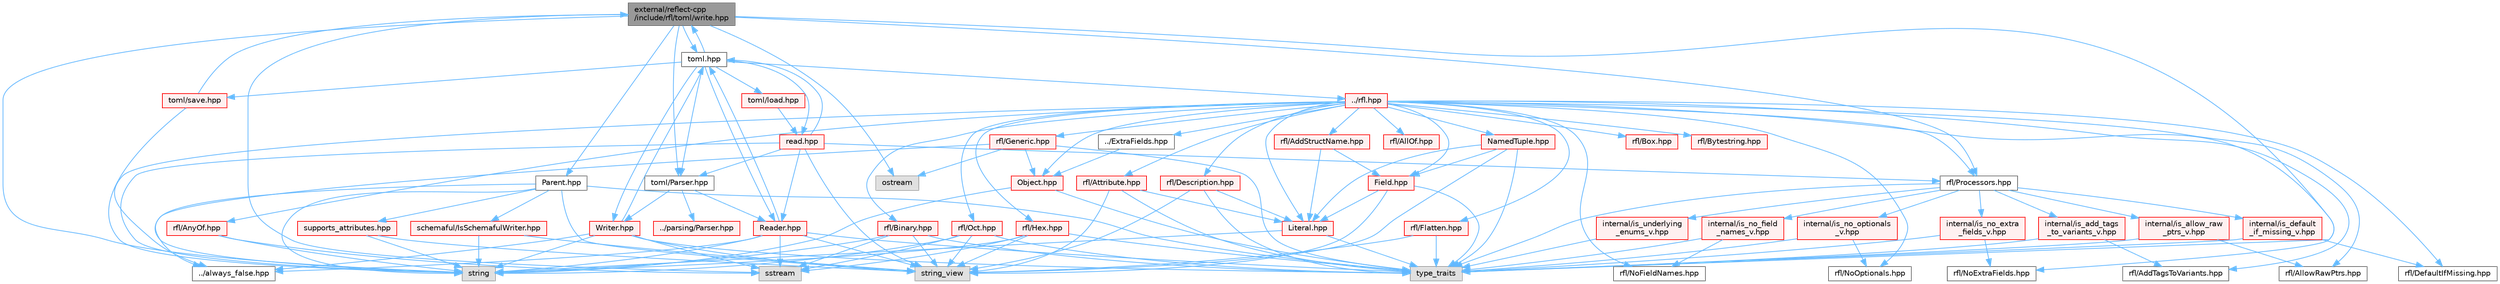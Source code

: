 digraph "external/reflect-cpp/include/rfl/toml/write.hpp"
{
 // LATEX_PDF_SIZE
  bgcolor="transparent";
  edge [fontname=Helvetica,fontsize=10,labelfontname=Helvetica,labelfontsize=10];
  node [fontname=Helvetica,fontsize=10,shape=box,height=0.2,width=0.4];
  Node1 [id="Node000001",label="external/reflect-cpp\l/include/rfl/toml/write.hpp",height=0.2,width=0.4,color="gray40", fillcolor="grey60", style="filled", fontcolor="black",tooltip=" "];
  Node1 -> Node2 [id="edge1_Node000001_Node000002",color="steelblue1",style="solid",tooltip=" "];
  Node2 [id="Node000002",label="ostream",height=0.2,width=0.4,color="grey60", fillcolor="#E0E0E0", style="filled",tooltip=" "];
  Node1 -> Node3 [id="edge2_Node000001_Node000003",color="steelblue1",style="solid",tooltip=" "];
  Node3 [id="Node000003",label="sstream",height=0.2,width=0.4,color="grey60", fillcolor="#E0E0E0", style="filled",tooltip=" "];
  Node1 -> Node4 [id="edge3_Node000001_Node000004",color="steelblue1",style="solid",tooltip=" "];
  Node4 [id="Node000004",label="string",height=0.2,width=0.4,color="grey60", fillcolor="#E0E0E0", style="filled",tooltip=" "];
  Node1 -> Node5 [id="edge4_Node000001_Node000005",color="steelblue1",style="solid",tooltip=" "];
  Node5 [id="Node000005",label="toml.hpp",height=0.2,width=0.4,color="grey40", fillcolor="white", style="filled",URL="$toml_8hpp.html",tooltip=" "];
  Node5 -> Node6 [id="edge5_Node000005_Node000006",color="steelblue1",style="solid",tooltip=" "];
  Node6 [id="Node000006",label="../rfl.hpp",height=0.2,width=0.4,color="red", fillcolor="#FFF0F0", style="filled",URL="$rfl_8hpp.html",tooltip=" "];
  Node6 -> Node7 [id="edge6_Node000006_Node000007",color="steelblue1",style="solid",tooltip=" "];
  Node7 [id="Node000007",label="rfl/AddStructName.hpp",height=0.2,width=0.4,color="red", fillcolor="#FFF0F0", style="filled",URL="$_add_struct_name_8hpp.html",tooltip=" "];
  Node7 -> Node9 [id="edge7_Node000007_Node000009",color="steelblue1",style="solid",tooltip=" "];
  Node9 [id="Node000009",label="Field.hpp",height=0.2,width=0.4,color="red", fillcolor="#FFF0F0", style="filled",URL="$_field_8hpp.html",tooltip=" "];
  Node9 -> Node11 [id="edge8_Node000009_Node000011",color="steelblue1",style="solid",tooltip=" "];
  Node11 [id="Node000011",label="string_view",height=0.2,width=0.4,color="grey60", fillcolor="#E0E0E0", style="filled",tooltip=" "];
  Node9 -> Node12 [id="edge9_Node000009_Node000012",color="steelblue1",style="solid",tooltip=" "];
  Node12 [id="Node000012",label="type_traits",height=0.2,width=0.4,color="grey60", fillcolor="#E0E0E0", style="filled",tooltip=" "];
  Node9 -> Node14 [id="edge10_Node000009_Node000014",color="steelblue1",style="solid",tooltip=" "];
  Node14 [id="Node000014",label="Literal.hpp",height=0.2,width=0.4,color="red", fillcolor="#FFF0F0", style="filled",URL="$_literal_8hpp.html",tooltip=" "];
  Node14 -> Node4 [id="edge11_Node000014_Node000004",color="steelblue1",style="solid",tooltip=" "];
  Node14 -> Node12 [id="edge12_Node000014_Node000012",color="steelblue1",style="solid",tooltip=" "];
  Node7 -> Node14 [id="edge13_Node000007_Node000014",color="steelblue1",style="solid",tooltip=" "];
  Node6 -> Node57 [id="edge14_Node000006_Node000057",color="steelblue1",style="solid",tooltip=" "];
  Node57 [id="Node000057",label="rfl/AddTagsToVariants.hpp",height=0.2,width=0.4,color="grey40", fillcolor="white", style="filled",URL="$_add_tags_to_variants_8hpp.html",tooltip=" "];
  Node6 -> Node58 [id="edge15_Node000006_Node000058",color="steelblue1",style="solid",tooltip=" "];
  Node58 [id="Node000058",label="rfl/AllOf.hpp",height=0.2,width=0.4,color="red", fillcolor="#FFF0F0", style="filled",URL="$_all_of_8hpp.html",tooltip=" "];
  Node6 -> Node67 [id="edge16_Node000006_Node000067",color="steelblue1",style="solid",tooltip=" "];
  Node67 [id="Node000067",label="rfl/AllowRawPtrs.hpp",height=0.2,width=0.4,color="grey40", fillcolor="white", style="filled",URL="$_allow_raw_ptrs_8hpp.html",tooltip=" "];
  Node6 -> Node68 [id="edge17_Node000006_Node000068",color="steelblue1",style="solid",tooltip=" "];
  Node68 [id="Node000068",label="rfl/AnyOf.hpp",height=0.2,width=0.4,color="red", fillcolor="#FFF0F0", style="filled",URL="$_any_of_8hpp.html",tooltip=" "];
  Node68 -> Node3 [id="edge18_Node000068_Node000003",color="steelblue1",style="solid",tooltip=" "];
  Node68 -> Node4 [id="edge19_Node000068_Node000004",color="steelblue1",style="solid",tooltip=" "];
  Node6 -> Node69 [id="edge20_Node000006_Node000069",color="steelblue1",style="solid",tooltip=" "];
  Node69 [id="Node000069",label="rfl/Attribute.hpp",height=0.2,width=0.4,color="red", fillcolor="#FFF0F0", style="filled",URL="$_attribute_8hpp.html",tooltip=" "];
  Node69 -> Node11 [id="edge21_Node000069_Node000011",color="steelblue1",style="solid",tooltip=" "];
  Node69 -> Node12 [id="edge22_Node000069_Node000012",color="steelblue1",style="solid",tooltip=" "];
  Node69 -> Node14 [id="edge23_Node000069_Node000014",color="steelblue1",style="solid",tooltip=" "];
  Node6 -> Node70 [id="edge24_Node000006_Node000070",color="steelblue1",style="solid",tooltip=" "];
  Node70 [id="Node000070",label="rfl/Binary.hpp",height=0.2,width=0.4,color="red", fillcolor="#FFF0F0", style="filled",URL="$_binary_8hpp.html",tooltip=" "];
  Node70 -> Node3 [id="edge25_Node000070_Node000003",color="steelblue1",style="solid",tooltip=" "];
  Node70 -> Node4 [id="edge26_Node000070_Node000004",color="steelblue1",style="solid",tooltip=" "];
  Node70 -> Node11 [id="edge27_Node000070_Node000011",color="steelblue1",style="solid",tooltip=" "];
  Node70 -> Node12 [id="edge28_Node000070_Node000012",color="steelblue1",style="solid",tooltip=" "];
  Node6 -> Node72 [id="edge29_Node000006_Node000072",color="steelblue1",style="solid",tooltip=" "];
  Node72 [id="Node000072",label="rfl/Box.hpp",height=0.2,width=0.4,color="red", fillcolor="#FFF0F0", style="filled",URL="$_box_8hpp.html",tooltip=" "];
  Node6 -> Node73 [id="edge30_Node000006_Node000073",color="steelblue1",style="solid",tooltip=" "];
  Node73 [id="Node000073",label="rfl/Bytestring.hpp",height=0.2,width=0.4,color="red", fillcolor="#FFF0F0", style="filled",URL="$_bytestring_8hpp.html",tooltip=" "];
  Node6 -> Node74 [id="edge31_Node000006_Node000074",color="steelblue1",style="solid",tooltip=" "];
  Node74 [id="Node000074",label="rfl/DefaultIfMissing.hpp",height=0.2,width=0.4,color="grey40", fillcolor="white", style="filled",URL="$_default_if_missing_8hpp.html",tooltip=" "];
  Node6 -> Node75 [id="edge32_Node000006_Node000075",color="steelblue1",style="solid",tooltip=" "];
  Node75 [id="Node000075",label="rfl/Description.hpp",height=0.2,width=0.4,color="red", fillcolor="#FFF0F0", style="filled",URL="$_description_8hpp.html",tooltip=" "];
  Node75 -> Node11 [id="edge33_Node000075_Node000011",color="steelblue1",style="solid",tooltip=" "];
  Node75 -> Node12 [id="edge34_Node000075_Node000012",color="steelblue1",style="solid",tooltip=" "];
  Node75 -> Node14 [id="edge35_Node000075_Node000014",color="steelblue1",style="solid",tooltip=" "];
  Node6 -> Node51 [id="edge36_Node000006_Node000051",color="steelblue1",style="solid",tooltip=" "];
  Node51 [id="Node000051",label="../ExtraFields.hpp",height=0.2,width=0.4,color="grey40", fillcolor="white", style="filled",URL="$_extra_fields_8hpp.html",tooltip=" "];
  Node51 -> Node52 [id="edge37_Node000051_Node000052",color="steelblue1",style="solid",tooltip=" "];
  Node52 [id="Node000052",label="Object.hpp",height=0.2,width=0.4,color="red", fillcolor="#FFF0F0", style="filled",URL="$_object_8hpp.html",tooltip=" "];
  Node52 -> Node4 [id="edge38_Node000052_Node000004",color="steelblue1",style="solid",tooltip=" "];
  Node52 -> Node12 [id="edge39_Node000052_Node000012",color="steelblue1",style="solid",tooltip=" "];
  Node6 -> Node9 [id="edge40_Node000006_Node000009",color="steelblue1",style="solid",tooltip=" "];
  Node6 -> Node76 [id="edge41_Node000006_Node000076",color="steelblue1",style="solid",tooltip=" "];
  Node76 [id="Node000076",label="rfl/Flatten.hpp",height=0.2,width=0.4,color="red", fillcolor="#FFF0F0", style="filled",URL="$_flatten_8hpp.html",tooltip=" "];
  Node76 -> Node11 [id="edge42_Node000076_Node000011",color="steelblue1",style="solid",tooltip=" "];
  Node76 -> Node12 [id="edge43_Node000076_Node000012",color="steelblue1",style="solid",tooltip=" "];
  Node6 -> Node77 [id="edge44_Node000006_Node000077",color="steelblue1",style="solid",tooltip=" "];
  Node77 [id="Node000077",label="rfl/Generic.hpp",height=0.2,width=0.4,color="red", fillcolor="#FFF0F0", style="filled",URL="$_generic_8hpp.html",tooltip=" "];
  Node77 -> Node2 [id="edge45_Node000077_Node000002",color="steelblue1",style="solid",tooltip=" "];
  Node77 -> Node4 [id="edge46_Node000077_Node000004",color="steelblue1",style="solid",tooltip=" "];
  Node77 -> Node12 [id="edge47_Node000077_Node000012",color="steelblue1",style="solid",tooltip=" "];
  Node77 -> Node52 [id="edge48_Node000077_Node000052",color="steelblue1",style="solid",tooltip=" "];
  Node6 -> Node78 [id="edge49_Node000006_Node000078",color="steelblue1",style="solid",tooltip=" "];
  Node78 [id="Node000078",label="rfl/Hex.hpp",height=0.2,width=0.4,color="red", fillcolor="#FFF0F0", style="filled",URL="$_hex_8hpp.html",tooltip=" "];
  Node78 -> Node3 [id="edge50_Node000078_Node000003",color="steelblue1",style="solid",tooltip=" "];
  Node78 -> Node4 [id="edge51_Node000078_Node000004",color="steelblue1",style="solid",tooltip=" "];
  Node78 -> Node11 [id="edge52_Node000078_Node000011",color="steelblue1",style="solid",tooltip=" "];
  Node78 -> Node12 [id="edge53_Node000078_Node000012",color="steelblue1",style="solid",tooltip=" "];
  Node6 -> Node14 [id="edge54_Node000006_Node000014",color="steelblue1",style="solid",tooltip=" "];
  Node6 -> Node45 [id="edge55_Node000006_Node000045",color="steelblue1",style="solid",tooltip=" "];
  Node45 [id="Node000045",label="NamedTuple.hpp",height=0.2,width=0.4,color="red", fillcolor="#FFF0F0", style="filled",URL="$_named_tuple_8hpp.html",tooltip=" "];
  Node45 -> Node11 [id="edge56_Node000045_Node000011",color="steelblue1",style="solid",tooltip=" "];
  Node45 -> Node12 [id="edge57_Node000045_Node000012",color="steelblue1",style="solid",tooltip=" "];
  Node45 -> Node9 [id="edge58_Node000045_Node000009",color="steelblue1",style="solid",tooltip=" "];
  Node45 -> Node14 [id="edge59_Node000045_Node000014",color="steelblue1",style="solid",tooltip=" "];
  Node6 -> Node79 [id="edge60_Node000006_Node000079",color="steelblue1",style="solid",tooltip=" "];
  Node79 [id="Node000079",label="rfl/NoExtraFields.hpp",height=0.2,width=0.4,color="grey40", fillcolor="white", style="filled",URL="$_no_extra_fields_8hpp.html",tooltip=" "];
  Node6 -> Node80 [id="edge61_Node000006_Node000080",color="steelblue1",style="solid",tooltip=" "];
  Node80 [id="Node000080",label="rfl/NoFieldNames.hpp",height=0.2,width=0.4,color="grey40", fillcolor="white", style="filled",URL="$_no_field_names_8hpp.html",tooltip=" "];
  Node6 -> Node81 [id="edge62_Node000006_Node000081",color="steelblue1",style="solid",tooltip=" "];
  Node81 [id="Node000081",label="rfl/NoOptionals.hpp",height=0.2,width=0.4,color="grey40", fillcolor="white", style="filled",URL="$_no_optionals_8hpp.html",tooltip=" "];
  Node6 -> Node52 [id="edge63_Node000006_Node000052",color="steelblue1",style="solid",tooltip=" "];
  Node6 -> Node82 [id="edge64_Node000006_Node000082",color="steelblue1",style="solid",tooltip=" "];
  Node82 [id="Node000082",label="rfl/Oct.hpp",height=0.2,width=0.4,color="red", fillcolor="#FFF0F0", style="filled",URL="$_oct_8hpp.html",tooltip=" "];
  Node82 -> Node3 [id="edge65_Node000082_Node000003",color="steelblue1",style="solid",tooltip=" "];
  Node82 -> Node4 [id="edge66_Node000082_Node000004",color="steelblue1",style="solid",tooltip=" "];
  Node82 -> Node11 [id="edge67_Node000082_Node000011",color="steelblue1",style="solid",tooltip=" "];
  Node82 -> Node12 [id="edge68_Node000082_Node000012",color="steelblue1",style="solid",tooltip=" "];
  Node6 -> Node92 [id="edge69_Node000006_Node000092",color="steelblue1",style="solid",tooltip=" "];
  Node92 [id="Node000092",label="rfl/Processors.hpp",height=0.2,width=0.4,color="grey40", fillcolor="white", style="filled",URL="$_processors_8hpp.html",tooltip=" "];
  Node92 -> Node12 [id="edge70_Node000092_Node000012",color="steelblue1",style="solid",tooltip=" "];
  Node92 -> Node93 [id="edge71_Node000092_Node000093",color="steelblue1",style="solid",tooltip=" "];
  Node93 [id="Node000093",label="internal/is_add_tags\l_to_variants_v.hpp",height=0.2,width=0.4,color="red", fillcolor="#FFF0F0", style="filled",URL="$is__add__tags__to__variants__v_8hpp.html",tooltip=" "];
  Node93 -> Node12 [id="edge72_Node000093_Node000012",color="steelblue1",style="solid",tooltip=" "];
  Node93 -> Node57 [id="edge73_Node000093_Node000057",color="steelblue1",style="solid",tooltip=" "];
  Node92 -> Node94 [id="edge74_Node000092_Node000094",color="steelblue1",style="solid",tooltip=" "];
  Node94 [id="Node000094",label="internal/is_allow_raw\l_ptrs_v.hpp",height=0.2,width=0.4,color="red", fillcolor="#FFF0F0", style="filled",URL="$is__allow__raw__ptrs__v_8hpp.html",tooltip=" "];
  Node94 -> Node12 [id="edge75_Node000094_Node000012",color="steelblue1",style="solid",tooltip=" "];
  Node94 -> Node67 [id="edge76_Node000094_Node000067",color="steelblue1",style="solid",tooltip=" "];
  Node92 -> Node95 [id="edge77_Node000092_Node000095",color="steelblue1",style="solid",tooltip=" "];
  Node95 [id="Node000095",label="internal/is_default\l_if_missing_v.hpp",height=0.2,width=0.4,color="red", fillcolor="#FFF0F0", style="filled",URL="$is__default__if__missing__v_8hpp.html",tooltip=" "];
  Node95 -> Node12 [id="edge78_Node000095_Node000012",color="steelblue1",style="solid",tooltip=" "];
  Node95 -> Node74 [id="edge79_Node000095_Node000074",color="steelblue1",style="solid",tooltip=" "];
  Node92 -> Node96 [id="edge80_Node000092_Node000096",color="steelblue1",style="solid",tooltip=" "];
  Node96 [id="Node000096",label="internal/is_no_extra\l_fields_v.hpp",height=0.2,width=0.4,color="red", fillcolor="#FFF0F0", style="filled",URL="$is__no__extra__fields__v_8hpp.html",tooltip=" "];
  Node96 -> Node12 [id="edge81_Node000096_Node000012",color="steelblue1",style="solid",tooltip=" "];
  Node96 -> Node79 [id="edge82_Node000096_Node000079",color="steelblue1",style="solid",tooltip=" "];
  Node92 -> Node97 [id="edge83_Node000092_Node000097",color="steelblue1",style="solid",tooltip=" "];
  Node97 [id="Node000097",label="internal/is_no_field\l_names_v.hpp",height=0.2,width=0.4,color="red", fillcolor="#FFF0F0", style="filled",URL="$is__no__field__names__v_8hpp.html",tooltip=" "];
  Node97 -> Node12 [id="edge84_Node000097_Node000012",color="steelblue1",style="solid",tooltip=" "];
  Node97 -> Node80 [id="edge85_Node000097_Node000080",color="steelblue1",style="solid",tooltip=" "];
  Node92 -> Node98 [id="edge86_Node000092_Node000098",color="steelblue1",style="solid",tooltip=" "];
  Node98 [id="Node000098",label="internal/is_no_optionals\l_v.hpp",height=0.2,width=0.4,color="red", fillcolor="#FFF0F0", style="filled",URL="$is__no__optionals__v_8hpp.html",tooltip=" "];
  Node98 -> Node12 [id="edge87_Node000098_Node000012",color="steelblue1",style="solid",tooltip=" "];
  Node98 -> Node81 [id="edge88_Node000098_Node000081",color="steelblue1",style="solid",tooltip=" "];
  Node92 -> Node99 [id="edge89_Node000092_Node000099",color="steelblue1",style="solid",tooltip=" "];
  Node99 [id="Node000099",label="internal/is_underlying\l_enums_v.hpp",height=0.2,width=0.4,color="red", fillcolor="#FFF0F0", style="filled",URL="$is__underlying__enums__v_8hpp.html",tooltip=" "];
  Node99 -> Node12 [id="edge90_Node000099_Node000012",color="steelblue1",style="solid",tooltip=" "];
  Node6 -> Node117 [id="edge91_Node000006_Node000117",color="steelblue1",style="solid",tooltip=" "];
  Node117 [id="Node000117",label="../always_false.hpp",height=0.2,width=0.4,color="grey40", fillcolor="white", style="filled",URL="$always__false_8hpp.html",tooltip=" "];
  Node5 -> Node297 [id="edge92_Node000005_Node000297",color="steelblue1",style="solid",tooltip=" "];
  Node297 [id="Node000297",label="toml/Parser.hpp",height=0.2,width=0.4,color="grey40", fillcolor="white", style="filled",URL="$toml_2_parser_8hpp.html",tooltip=" "];
  Node297 -> Node191 [id="edge93_Node000297_Node000191",color="steelblue1",style="solid",tooltip=" "];
  Node191 [id="Node000191",label="../parsing/Parser.hpp",height=0.2,width=0.4,color="red", fillcolor="#FFF0F0", style="filled",URL="$parsing_2_parser_8hpp.html",tooltip=" "];
  Node297 -> Node298 [id="edge94_Node000297_Node000298",color="steelblue1",style="solid",tooltip=" "];
  Node298 [id="Node000298",label="Reader.hpp",height=0.2,width=0.4,color="red", fillcolor="#FFF0F0", style="filled",URL="$toml_2_reader_8hpp.html",tooltip=" "];
  Node298 -> Node3 [id="edge95_Node000298_Node000003",color="steelblue1",style="solid",tooltip=" "];
  Node298 -> Node4 [id="edge96_Node000298_Node000004",color="steelblue1",style="solid",tooltip=" "];
  Node298 -> Node11 [id="edge97_Node000298_Node000011",color="steelblue1",style="solid",tooltip=" "];
  Node298 -> Node12 [id="edge98_Node000298_Node000012",color="steelblue1",style="solid",tooltip=" "];
  Node298 -> Node5 [id="edge99_Node000298_Node000005",color="steelblue1",style="solid",tooltip=" "];
  Node298 -> Node117 [id="edge100_Node000298_Node000117",color="steelblue1",style="solid",tooltip=" "];
  Node297 -> Node299 [id="edge101_Node000297_Node000299",color="steelblue1",style="solid",tooltip=" "];
  Node299 [id="Node000299",label="Writer.hpp",height=0.2,width=0.4,color="red", fillcolor="#FFF0F0", style="filled",URL="$toml_2_writer_8hpp.html",tooltip=" "];
  Node299 -> Node3 [id="edge102_Node000299_Node000003",color="steelblue1",style="solid",tooltip=" "];
  Node299 -> Node4 [id="edge103_Node000299_Node000004",color="steelblue1",style="solid",tooltip=" "];
  Node299 -> Node11 [id="edge104_Node000299_Node000011",color="steelblue1",style="solid",tooltip=" "];
  Node299 -> Node12 [id="edge105_Node000299_Node000012",color="steelblue1",style="solid",tooltip=" "];
  Node299 -> Node5 [id="edge106_Node000299_Node000005",color="steelblue1",style="solid",tooltip=" "];
  Node299 -> Node117 [id="edge107_Node000299_Node000117",color="steelblue1",style="solid",tooltip=" "];
  Node5 -> Node298 [id="edge108_Node000005_Node000298",color="steelblue1",style="solid",tooltip=" "];
  Node5 -> Node299 [id="edge109_Node000005_Node000299",color="steelblue1",style="solid",tooltip=" "];
  Node5 -> Node300 [id="edge110_Node000005_Node000300",color="steelblue1",style="solid",tooltip=" "];
  Node300 [id="Node000300",label="toml/load.hpp",height=0.2,width=0.4,color="red", fillcolor="#FFF0F0", style="filled",URL="$toml_2load_8hpp.html",tooltip=" "];
  Node300 -> Node303 [id="edge111_Node000300_Node000303",color="steelblue1",style="solid",tooltip=" "];
  Node303 [id="Node000303",label="read.hpp",height=0.2,width=0.4,color="red", fillcolor="#FFF0F0", style="filled",URL="$toml_2read_8hpp.html",tooltip=" "];
  Node303 -> Node4 [id="edge112_Node000303_Node000004",color="steelblue1",style="solid",tooltip=" "];
  Node303 -> Node11 [id="edge113_Node000303_Node000011",color="steelblue1",style="solid",tooltip=" "];
  Node303 -> Node5 [id="edge114_Node000303_Node000005",color="steelblue1",style="solid",tooltip=" "];
  Node303 -> Node92 [id="edge115_Node000303_Node000092",color="steelblue1",style="solid",tooltip=" "];
  Node303 -> Node297 [id="edge116_Node000303_Node000297",color="steelblue1",style="solid",tooltip=" "];
  Node303 -> Node298 [id="edge117_Node000303_Node000298",color="steelblue1",style="solid",tooltip=" "];
  Node5 -> Node303 [id="edge118_Node000005_Node000303",color="steelblue1",style="solid",tooltip=" "];
  Node5 -> Node304 [id="edge119_Node000005_Node000304",color="steelblue1",style="solid",tooltip=" "];
  Node304 [id="Node000304",label="toml/save.hpp",height=0.2,width=0.4,color="red", fillcolor="#FFF0F0", style="filled",URL="$toml_2save_8hpp.html",tooltip=" "];
  Node304 -> Node4 [id="edge120_Node000304_Node000004",color="steelblue1",style="solid",tooltip=" "];
  Node304 -> Node1 [id="edge121_Node000304_Node000001",color="steelblue1",style="solid",tooltip=" "];
  Node5 -> Node1 [id="edge122_Node000005_Node000001",color="steelblue1",style="solid",tooltip=" "];
  Node1 -> Node12 [id="edge123_Node000001_Node000012",color="steelblue1",style="solid",tooltip=" "];
  Node1 -> Node92 [id="edge124_Node000001_Node000092",color="steelblue1",style="solid",tooltip=" "];
  Node1 -> Node202 [id="edge125_Node000001_Node000202",color="steelblue1",style="solid",tooltip=" "];
  Node202 [id="Node000202",label="Parent.hpp",height=0.2,width=0.4,color="grey40", fillcolor="white", style="filled",URL="$_parent_8hpp.html",tooltip=" "];
  Node202 -> Node4 [id="edge126_Node000202_Node000004",color="steelblue1",style="solid",tooltip=" "];
  Node202 -> Node11 [id="edge127_Node000202_Node000011",color="steelblue1",style="solid",tooltip=" "];
  Node202 -> Node12 [id="edge128_Node000202_Node000012",color="steelblue1",style="solid",tooltip=" "];
  Node202 -> Node117 [id="edge129_Node000202_Node000117",color="steelblue1",style="solid",tooltip=" "];
  Node202 -> Node203 [id="edge130_Node000202_Node000203",color="steelblue1",style="solid",tooltip=" "];
  Node203 [id="Node000203",label="schemaful/IsSchemafulWriter.hpp",height=0.2,width=0.4,color="red", fillcolor="#FFF0F0", style="filled",URL="$_is_schemaful_writer_8hpp.html",tooltip=" "];
  Node203 -> Node4 [id="edge131_Node000203_Node000004",color="steelblue1",style="solid",tooltip=" "];
  Node203 -> Node11 [id="edge132_Node000203_Node000011",color="steelblue1",style="solid",tooltip=" "];
  Node202 -> Node204 [id="edge133_Node000202_Node000204",color="steelblue1",style="solid",tooltip=" "];
  Node204 [id="Node000204",label="supports_attributes.hpp",height=0.2,width=0.4,color="red", fillcolor="#FFF0F0", style="filled",URL="$supports__attributes_8hpp.html",tooltip=" "];
  Node204 -> Node4 [id="edge134_Node000204_Node000004",color="steelblue1",style="solid",tooltip=" "];
  Node204 -> Node11 [id="edge135_Node000204_Node000011",color="steelblue1",style="solid",tooltip=" "];
  Node1 -> Node297 [id="edge136_Node000001_Node000297",color="steelblue1",style="solid",tooltip=" "];
}
